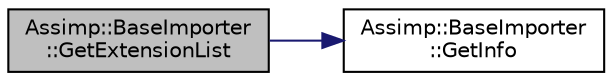 digraph "Assimp::BaseImporter::GetExtensionList"
{
  edge [fontname="Helvetica",fontsize="10",labelfontname="Helvetica",labelfontsize="10"];
  node [fontname="Helvetica",fontsize="10",shape=record];
  rankdir="LR";
  Node1 [label="Assimp::BaseImporter\l::GetExtensionList",height=0.2,width=0.4,color="black", fillcolor="grey75", style="filled", fontcolor="black"];
  Node1 -> Node2 [color="midnightblue",fontsize="10",style="solid",fontname="Helvetica"];
  Node2 [label="Assimp::BaseImporter\l::GetInfo",height=0.2,width=0.4,color="black", fillcolor="white", style="filled",URL="$class_assimp_1_1_base_importer.html#a070b8c3f63767ad535c8ac509b725fc4"];
}
